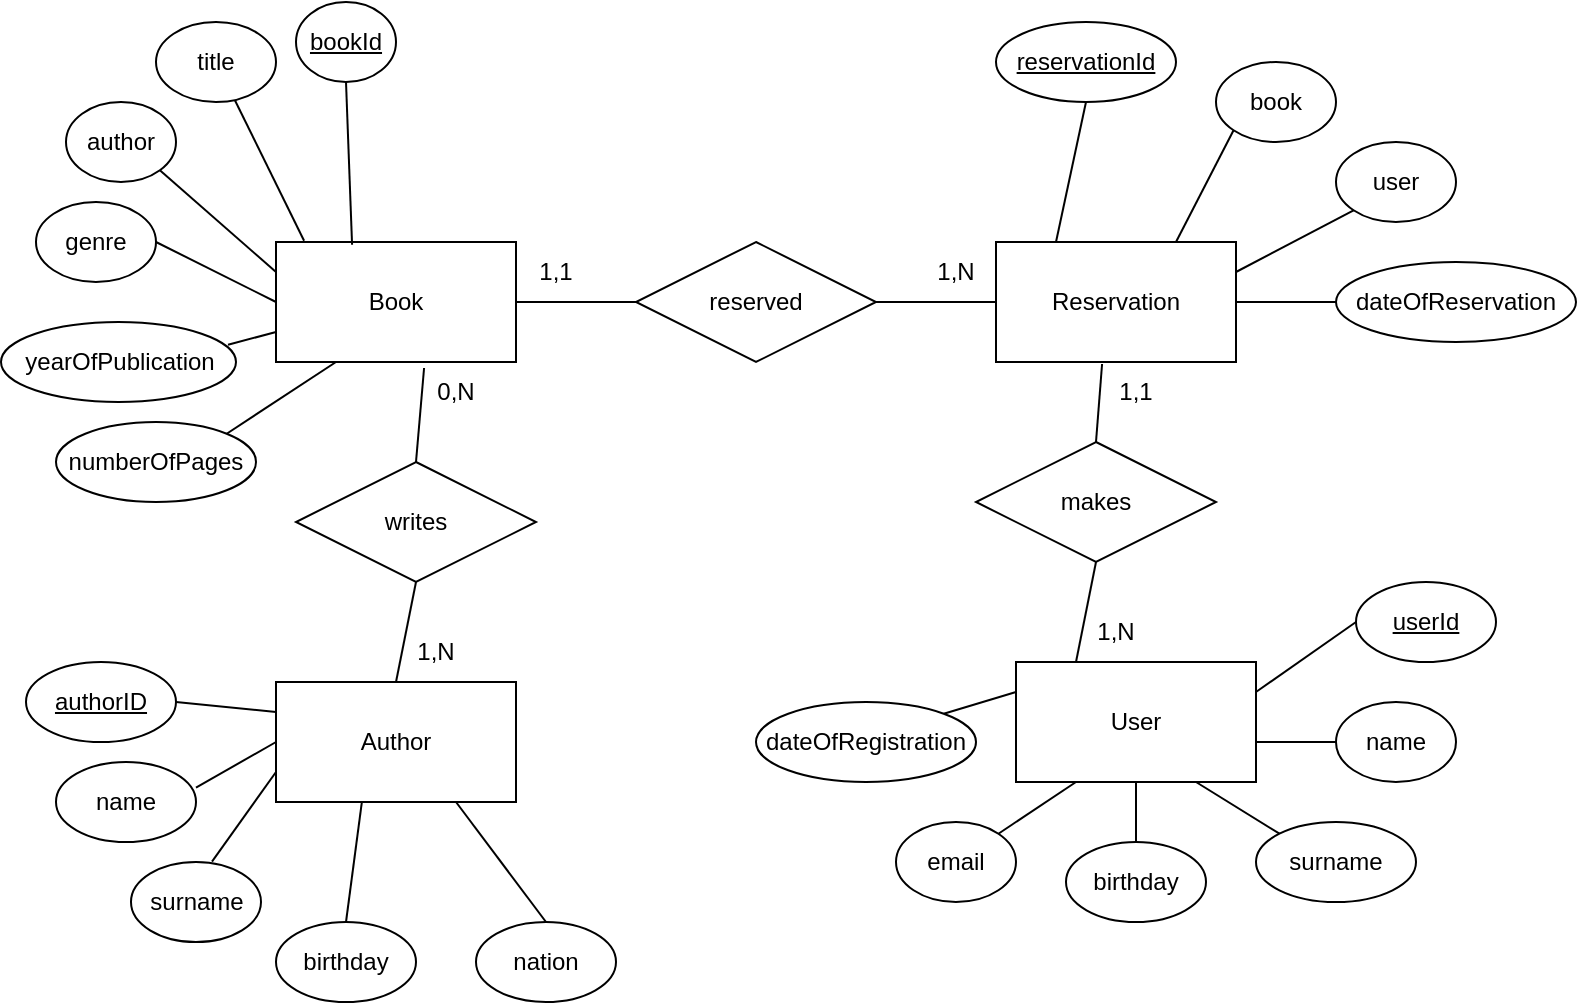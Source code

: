 <mxfile version="21.3.2" type="device">
  <diagram name="Pagina-1" id="1HgonJRInwOXEGXVrN4H">
    <mxGraphModel dx="880" dy="1653" grid="1" gridSize="10" guides="1" tooltips="1" connect="1" arrows="1" fold="1" page="1" pageScale="1" pageWidth="827" pageHeight="1169" math="0" shadow="0">
      <root>
        <mxCell id="0" />
        <mxCell id="1" parent="0" />
        <mxCell id="_OSf5fH9BBOZwDMvwgIE-2" value="Book" style="whiteSpace=wrap;html=1;align=center;" parent="1" vertex="1">
          <mxGeometry x="150" y="50" width="120" height="60" as="geometry" />
        </mxCell>
        <mxCell id="_OSf5fH9BBOZwDMvwgIE-3" value="Author" style="whiteSpace=wrap;html=1;align=center;" parent="1" vertex="1">
          <mxGeometry x="150" y="270" width="120" height="60" as="geometry" />
        </mxCell>
        <mxCell id="_OSf5fH9BBOZwDMvwgIE-4" value="User" style="whiteSpace=wrap;html=1;align=center;" parent="1" vertex="1">
          <mxGeometry x="520" y="260" width="120" height="60" as="geometry" />
        </mxCell>
        <mxCell id="_OSf5fH9BBOZwDMvwgIE-5" value="Reservation" style="whiteSpace=wrap;html=1;align=center;" parent="1" vertex="1">
          <mxGeometry x="510" y="50" width="120" height="60" as="geometry" />
        </mxCell>
        <mxCell id="_OSf5fH9BBOZwDMvwgIE-15" value="" style="endArrow=none;html=1;rounded=0;exitX=0.117;exitY=-0.01;exitDx=0;exitDy=0;exitPerimeter=0;" parent="1" source="_OSf5fH9BBOZwDMvwgIE-2" target="_OSf5fH9BBOZwDMvwgIE-16" edge="1">
          <mxGeometry width="50" height="50" relative="1" as="geometry">
            <mxPoint x="130" y="50" as="sourcePoint" />
            <mxPoint x="150" y="100" as="targetPoint" />
            <Array as="points" />
          </mxGeometry>
        </mxCell>
        <mxCell id="_OSf5fH9BBOZwDMvwgIE-16" value="title" style="ellipse;whiteSpace=wrap;html=1;align=center;" parent="1" vertex="1">
          <mxGeometry x="90" y="-60" width="60" height="40" as="geometry" />
        </mxCell>
        <mxCell id="_OSf5fH9BBOZwDMvwgIE-19" value="bookId" style="ellipse;whiteSpace=wrap;html=1;align=center;fontStyle=4;" parent="1" vertex="1">
          <mxGeometry x="160" y="-70" width="50" height="40" as="geometry" />
        </mxCell>
        <mxCell id="_OSf5fH9BBOZwDMvwgIE-22" value="" style="endArrow=none;html=1;rounded=0;exitX=0.5;exitY=1;exitDx=0;exitDy=0;entryX=0.317;entryY=0.023;entryDx=0;entryDy=0;entryPerimeter=0;" parent="1" source="_OSf5fH9BBOZwDMvwgIE-19" target="_OSf5fH9BBOZwDMvwgIE-2" edge="1">
          <mxGeometry width="50" height="50" relative="1" as="geometry">
            <mxPoint x="120" y="5" as="sourcePoint" />
            <mxPoint x="190" y="10" as="targetPoint" />
          </mxGeometry>
        </mxCell>
        <mxCell id="_OSf5fH9BBOZwDMvwgIE-23" value="author" style="ellipse;whiteSpace=wrap;html=1;align=center;" parent="1" vertex="1">
          <mxGeometry x="45" y="-20" width="55" height="40" as="geometry" />
        </mxCell>
        <mxCell id="_OSf5fH9BBOZwDMvwgIE-24" value="" style="endArrow=none;html=1;rounded=0;exitX=1;exitY=1;exitDx=0;exitDy=0;entryX=0;entryY=0.25;entryDx=0;entryDy=0;" parent="1" source="_OSf5fH9BBOZwDMvwgIE-23" target="_OSf5fH9BBOZwDMvwgIE-2" edge="1">
          <mxGeometry width="50" height="50" relative="1" as="geometry">
            <mxPoint x="100" y="120" as="sourcePoint" />
            <mxPoint x="130" y="80" as="targetPoint" />
          </mxGeometry>
        </mxCell>
        <mxCell id="_OSf5fH9BBOZwDMvwgIE-25" value="genre" style="ellipse;whiteSpace=wrap;html=1;align=center;" parent="1" vertex="1">
          <mxGeometry x="30" y="30" width="60" height="40" as="geometry" />
        </mxCell>
        <mxCell id="_OSf5fH9BBOZwDMvwgIE-26" value="" style="endArrow=none;html=1;rounded=0;exitX=1;exitY=0.5;exitDx=0;exitDy=0;entryX=0;entryY=0.5;entryDx=0;entryDy=0;" parent="1" source="_OSf5fH9BBOZwDMvwgIE-25" target="_OSf5fH9BBOZwDMvwgIE-2" edge="1">
          <mxGeometry width="50" height="50" relative="1" as="geometry">
            <mxPoint x="100" y="140" as="sourcePoint" />
            <mxPoint x="150" y="90" as="targetPoint" />
          </mxGeometry>
        </mxCell>
        <mxCell id="_OSf5fH9BBOZwDMvwgIE-27" value="yearOfPublication" style="ellipse;whiteSpace=wrap;html=1;align=center;" parent="1" vertex="1">
          <mxGeometry x="12.5" y="90" width="117.5" height="40" as="geometry" />
        </mxCell>
        <mxCell id="_OSf5fH9BBOZwDMvwgIE-28" value="" style="endArrow=none;html=1;rounded=0;exitX=0.966;exitY=0.285;exitDx=0;exitDy=0;exitPerimeter=0;entryX=0;entryY=0.75;entryDx=0;entryDy=0;" parent="1" source="_OSf5fH9BBOZwDMvwgIE-27" target="_OSf5fH9BBOZwDMvwgIE-2" edge="1">
          <mxGeometry width="50" height="50" relative="1" as="geometry">
            <mxPoint x="120" y="160" as="sourcePoint" />
            <mxPoint x="170" y="110" as="targetPoint" />
          </mxGeometry>
        </mxCell>
        <mxCell id="_OSf5fH9BBOZwDMvwgIE-29" value="numberOfPages" style="ellipse;whiteSpace=wrap;html=1;align=center;" parent="1" vertex="1">
          <mxGeometry x="40" y="140" width="100" height="40" as="geometry" />
        </mxCell>
        <mxCell id="_OSf5fH9BBOZwDMvwgIE-31" value="" style="endArrow=none;html=1;rounded=0;exitX=1;exitY=0;exitDx=0;exitDy=0;entryX=0.25;entryY=1;entryDx=0;entryDy=0;" parent="1" source="_OSf5fH9BBOZwDMvwgIE-29" target="_OSf5fH9BBOZwDMvwgIE-2" edge="1">
          <mxGeometry width="50" height="50" relative="1" as="geometry">
            <mxPoint x="130" y="160" as="sourcePoint" />
            <mxPoint x="160" y="130" as="targetPoint" />
          </mxGeometry>
        </mxCell>
        <mxCell id="_OSf5fH9BBOZwDMvwgIE-32" value="writes" style="shape=rhombus;perimeter=rhombusPerimeter;whiteSpace=wrap;html=1;align=center;" parent="1" vertex="1">
          <mxGeometry x="160" y="160" width="120" height="60" as="geometry" />
        </mxCell>
        <mxCell id="_OSf5fH9BBOZwDMvwgIE-34" value="" style="endArrow=none;html=1;rounded=0;exitX=0.5;exitY=0;exitDx=0;exitDy=0;entryX=0.617;entryY=1.05;entryDx=0;entryDy=0;entryPerimeter=0;" parent="1" source="_OSf5fH9BBOZwDMvwgIE-32" target="_OSf5fH9BBOZwDMvwgIE-2" edge="1">
          <mxGeometry width="50" height="50" relative="1" as="geometry">
            <mxPoint x="185" y="140" as="sourcePoint" />
            <mxPoint x="235" y="90" as="targetPoint" />
          </mxGeometry>
        </mxCell>
        <mxCell id="_OSf5fH9BBOZwDMvwgIE-35" value="" style="endArrow=none;html=1;rounded=0;exitX=0.5;exitY=0;exitDx=0;exitDy=0;entryX=0.5;entryY=1;entryDx=0;entryDy=0;" parent="1" source="_OSf5fH9BBOZwDMvwgIE-3" target="_OSf5fH9BBOZwDMvwgIE-32" edge="1">
          <mxGeometry width="50" height="50" relative="1" as="geometry">
            <mxPoint x="205" y="220" as="sourcePoint" />
            <mxPoint x="255" y="170" as="targetPoint" />
            <Array as="points" />
          </mxGeometry>
        </mxCell>
        <mxCell id="_OSf5fH9BBOZwDMvwgIE-36" value="reserved" style="shape=rhombus;perimeter=rhombusPerimeter;whiteSpace=wrap;html=1;align=center;" parent="1" vertex="1">
          <mxGeometry x="330" y="50" width="120" height="60" as="geometry" />
        </mxCell>
        <mxCell id="_OSf5fH9BBOZwDMvwgIE-37" value="" style="endArrow=none;html=1;rounded=0;exitX=1;exitY=0.5;exitDx=0;exitDy=0;entryX=0;entryY=0.5;entryDx=0;entryDy=0;" parent="1" source="_OSf5fH9BBOZwDMvwgIE-2" target="_OSf5fH9BBOZwDMvwgIE-36" edge="1">
          <mxGeometry width="50" height="50" relative="1" as="geometry">
            <mxPoint x="290" y="100" as="sourcePoint" />
            <mxPoint x="340" y="50" as="targetPoint" />
            <Array as="points" />
          </mxGeometry>
        </mxCell>
        <mxCell id="_OSf5fH9BBOZwDMvwgIE-38" value="" style="endArrow=none;html=1;rounded=0;entryX=0;entryY=0.5;entryDx=0;entryDy=0;exitX=1;exitY=0.5;exitDx=0;exitDy=0;" parent="1" source="_OSf5fH9BBOZwDMvwgIE-36" target="_OSf5fH9BBOZwDMvwgIE-5" edge="1">
          <mxGeometry width="50" height="50" relative="1" as="geometry">
            <mxPoint x="450" y="120" as="sourcePoint" />
            <mxPoint x="500" y="70" as="targetPoint" />
            <Array as="points" />
          </mxGeometry>
        </mxCell>
        <mxCell id="_OSf5fH9BBOZwDMvwgIE-39" value="makes" style="shape=rhombus;perimeter=rhombusPerimeter;whiteSpace=wrap;html=1;align=center;" parent="1" vertex="1">
          <mxGeometry x="500" y="150" width="120" height="60" as="geometry" />
        </mxCell>
        <mxCell id="_OSf5fH9BBOZwDMvwgIE-40" value="" style="endArrow=none;html=1;rounded=0;entryX=0.5;entryY=1;entryDx=0;entryDy=0;exitX=0.25;exitY=0;exitDx=0;exitDy=0;" parent="1" source="_OSf5fH9BBOZwDMvwgIE-4" target="_OSf5fH9BBOZwDMvwgIE-39" edge="1">
          <mxGeometry width="50" height="50" relative="1" as="geometry">
            <mxPoint x="390" y="280" as="sourcePoint" />
            <mxPoint x="440" y="230" as="targetPoint" />
          </mxGeometry>
        </mxCell>
        <mxCell id="_OSf5fH9BBOZwDMvwgIE-41" value="" style="endArrow=none;html=1;rounded=0;entryX=0.442;entryY=1.017;entryDx=0;entryDy=0;entryPerimeter=0;exitX=0.5;exitY=0;exitDx=0;exitDy=0;" parent="1" source="_OSf5fH9BBOZwDMvwgIE-39" target="_OSf5fH9BBOZwDMvwgIE-5" edge="1">
          <mxGeometry width="50" height="50" relative="1" as="geometry">
            <mxPoint x="390" y="280" as="sourcePoint" />
            <mxPoint x="440" y="230" as="targetPoint" />
          </mxGeometry>
        </mxCell>
        <mxCell id="_OSf5fH9BBOZwDMvwgIE-42" value="0,N" style="text;html=1;strokeColor=none;fillColor=none;align=center;verticalAlign=middle;whiteSpace=wrap;rounded=0;" parent="1" vertex="1">
          <mxGeometry x="210" y="110" width="60" height="30" as="geometry" />
        </mxCell>
        <mxCell id="_OSf5fH9BBOZwDMvwgIE-43" value="1,N" style="text;html=1;strokeColor=none;fillColor=none;align=center;verticalAlign=middle;whiteSpace=wrap;rounded=0;" parent="1" vertex="1">
          <mxGeometry x="200" y="240" width="60" height="30" as="geometry" />
        </mxCell>
        <mxCell id="_OSf5fH9BBOZwDMvwgIE-44" value="1,1" style="text;html=1;strokeColor=none;fillColor=none;align=center;verticalAlign=middle;whiteSpace=wrap;rounded=0;" parent="1" vertex="1">
          <mxGeometry x="260" y="50" width="60" height="30" as="geometry" />
        </mxCell>
        <mxCell id="_OSf5fH9BBOZwDMvwgIE-45" value="1,N" style="text;html=1;strokeColor=none;fillColor=none;align=center;verticalAlign=middle;whiteSpace=wrap;rounded=0;" parent="1" vertex="1">
          <mxGeometry x="460" y="50" width="60" height="30" as="geometry" />
        </mxCell>
        <mxCell id="_OSf5fH9BBOZwDMvwgIE-46" value="1,N" style="text;html=1;strokeColor=none;fillColor=none;align=center;verticalAlign=middle;whiteSpace=wrap;rounded=0;" parent="1" vertex="1">
          <mxGeometry x="540" y="230" width="60" height="30" as="geometry" />
        </mxCell>
        <mxCell id="_OSf5fH9BBOZwDMvwgIE-47" value="1,1" style="text;html=1;strokeColor=none;fillColor=none;align=center;verticalAlign=middle;whiteSpace=wrap;rounded=0;" parent="1" vertex="1">
          <mxGeometry x="550" y="110" width="60" height="30" as="geometry" />
        </mxCell>
        <mxCell id="_OSf5fH9BBOZwDMvwgIE-48" value="authorID" style="ellipse;whiteSpace=wrap;html=1;align=center;fontStyle=4;" parent="1" vertex="1">
          <mxGeometry x="25" y="260" width="75" height="40" as="geometry" />
        </mxCell>
        <mxCell id="_OSf5fH9BBOZwDMvwgIE-49" value="name" style="ellipse;whiteSpace=wrap;html=1;align=center;" parent="1" vertex="1">
          <mxGeometry x="40" y="310" width="70" height="40" as="geometry" />
        </mxCell>
        <mxCell id="_OSf5fH9BBOZwDMvwgIE-50" value="surname" style="ellipse;whiteSpace=wrap;html=1;align=center;" parent="1" vertex="1">
          <mxGeometry x="77.5" y="360" width="65" height="40" as="geometry" />
        </mxCell>
        <mxCell id="_OSf5fH9BBOZwDMvwgIE-51" value="birthday" style="ellipse;whiteSpace=wrap;html=1;align=center;" parent="1" vertex="1">
          <mxGeometry x="150" y="390" width="70" height="40" as="geometry" />
        </mxCell>
        <mxCell id="_OSf5fH9BBOZwDMvwgIE-52" value="nation" style="ellipse;whiteSpace=wrap;html=1;align=center;" parent="1" vertex="1">
          <mxGeometry x="250" y="390" width="70" height="40" as="geometry" />
        </mxCell>
        <mxCell id="_OSf5fH9BBOZwDMvwgIE-53" value="" style="endArrow=none;html=1;rounded=0;exitX=1;exitY=0.5;exitDx=0;exitDy=0;entryX=0;entryY=0.25;entryDx=0;entryDy=0;" parent="1" source="_OSf5fH9BBOZwDMvwgIE-48" target="_OSf5fH9BBOZwDMvwgIE-3" edge="1">
          <mxGeometry width="50" height="50" relative="1" as="geometry">
            <mxPoint x="390" y="280" as="sourcePoint" />
            <mxPoint x="440" y="230" as="targetPoint" />
          </mxGeometry>
        </mxCell>
        <mxCell id="_OSf5fH9BBOZwDMvwgIE-54" value="" style="endArrow=none;html=1;rounded=0;exitX=1;exitY=0.32;exitDx=0;exitDy=0;exitPerimeter=0;entryX=0;entryY=0.5;entryDx=0;entryDy=0;" parent="1" source="_OSf5fH9BBOZwDMvwgIE-49" target="_OSf5fH9BBOZwDMvwgIE-3" edge="1">
          <mxGeometry width="50" height="50" relative="1" as="geometry">
            <mxPoint x="390" y="280" as="sourcePoint" />
            <mxPoint x="440" y="230" as="targetPoint" />
          </mxGeometry>
        </mxCell>
        <mxCell id="_OSf5fH9BBOZwDMvwgIE-55" value="" style="endArrow=none;html=1;rounded=0;exitX=0.623;exitY=-0.005;exitDx=0;exitDy=0;exitPerimeter=0;entryX=0;entryY=0.75;entryDx=0;entryDy=0;" parent="1" source="_OSf5fH9BBOZwDMvwgIE-50" target="_OSf5fH9BBOZwDMvwgIE-3" edge="1">
          <mxGeometry width="50" height="50" relative="1" as="geometry">
            <mxPoint x="390" y="280" as="sourcePoint" />
            <mxPoint x="440" y="230" as="targetPoint" />
          </mxGeometry>
        </mxCell>
        <mxCell id="_OSf5fH9BBOZwDMvwgIE-56" value="" style="endArrow=none;html=1;rounded=0;exitX=0.5;exitY=0;exitDx=0;exitDy=0;entryX=0.358;entryY=0.997;entryDx=0;entryDy=0;entryPerimeter=0;" parent="1" source="_OSf5fH9BBOZwDMvwgIE-51" target="_OSf5fH9BBOZwDMvwgIE-3" edge="1">
          <mxGeometry width="50" height="50" relative="1" as="geometry">
            <mxPoint x="390" y="280" as="sourcePoint" />
            <mxPoint x="440" y="230" as="targetPoint" />
          </mxGeometry>
        </mxCell>
        <mxCell id="_OSf5fH9BBOZwDMvwgIE-57" value="" style="endArrow=none;html=1;rounded=0;exitX=0.5;exitY=0;exitDx=0;exitDy=0;entryX=0.75;entryY=1;entryDx=0;entryDy=0;" parent="1" source="_OSf5fH9BBOZwDMvwgIE-52" target="_OSf5fH9BBOZwDMvwgIE-3" edge="1">
          <mxGeometry width="50" height="50" relative="1" as="geometry">
            <mxPoint x="390" y="280" as="sourcePoint" />
            <mxPoint x="440" y="230" as="targetPoint" />
          </mxGeometry>
        </mxCell>
        <mxCell id="_OSf5fH9BBOZwDMvwgIE-58" value="reservationId" style="ellipse;whiteSpace=wrap;html=1;align=center;fontStyle=4;" parent="1" vertex="1">
          <mxGeometry x="510" y="-60" width="90" height="40" as="geometry" />
        </mxCell>
        <mxCell id="_OSf5fH9BBOZwDMvwgIE-59" value="book" style="ellipse;whiteSpace=wrap;html=1;align=center;" parent="1" vertex="1">
          <mxGeometry x="620" y="-40" width="60" height="40" as="geometry" />
        </mxCell>
        <mxCell id="_OSf5fH9BBOZwDMvwgIE-60" value="user" style="ellipse;whiteSpace=wrap;html=1;align=center;" parent="1" vertex="1">
          <mxGeometry x="680" width="60" height="40" as="geometry" />
        </mxCell>
        <mxCell id="_OSf5fH9BBOZwDMvwgIE-61" value="dateOfReservation" style="ellipse;whiteSpace=wrap;html=1;align=center;" parent="1" vertex="1">
          <mxGeometry x="680" y="60" width="120" height="40" as="geometry" />
        </mxCell>
        <mxCell id="_OSf5fH9BBOZwDMvwgIE-62" value="" style="endArrow=none;html=1;rounded=0;entryX=0.5;entryY=1;entryDx=0;entryDy=0;exitX=0.25;exitY=0;exitDx=0;exitDy=0;" parent="1" source="_OSf5fH9BBOZwDMvwgIE-5" target="_OSf5fH9BBOZwDMvwgIE-58" edge="1">
          <mxGeometry width="50" height="50" relative="1" as="geometry">
            <mxPoint x="390" y="200" as="sourcePoint" />
            <mxPoint x="440" y="150" as="targetPoint" />
          </mxGeometry>
        </mxCell>
        <mxCell id="_OSf5fH9BBOZwDMvwgIE-63" value="" style="endArrow=none;html=1;rounded=0;entryX=0;entryY=1;entryDx=0;entryDy=0;exitX=0.75;exitY=0;exitDx=0;exitDy=0;" parent="1" source="_OSf5fH9BBOZwDMvwgIE-5" target="_OSf5fH9BBOZwDMvwgIE-59" edge="1">
          <mxGeometry width="50" height="50" relative="1" as="geometry">
            <mxPoint x="390" y="200" as="sourcePoint" />
            <mxPoint x="440" y="150" as="targetPoint" />
          </mxGeometry>
        </mxCell>
        <mxCell id="_OSf5fH9BBOZwDMvwgIE-64" value="" style="endArrow=none;html=1;rounded=0;entryX=0;entryY=1;entryDx=0;entryDy=0;exitX=1;exitY=0.25;exitDx=0;exitDy=0;" parent="1" source="_OSf5fH9BBOZwDMvwgIE-5" target="_OSf5fH9BBOZwDMvwgIE-60" edge="1">
          <mxGeometry width="50" height="50" relative="1" as="geometry">
            <mxPoint x="390" y="200" as="sourcePoint" />
            <mxPoint x="440" y="150" as="targetPoint" />
          </mxGeometry>
        </mxCell>
        <mxCell id="_OSf5fH9BBOZwDMvwgIE-65" value="" style="endArrow=none;html=1;rounded=0;entryX=0;entryY=0.5;entryDx=0;entryDy=0;exitX=1;exitY=0.5;exitDx=0;exitDy=0;" parent="1" source="_OSf5fH9BBOZwDMvwgIE-5" target="_OSf5fH9BBOZwDMvwgIE-61" edge="1">
          <mxGeometry width="50" height="50" relative="1" as="geometry">
            <mxPoint x="390" y="200" as="sourcePoint" />
            <mxPoint x="440" y="150" as="targetPoint" />
          </mxGeometry>
        </mxCell>
        <mxCell id="_OSf5fH9BBOZwDMvwgIE-66" value="userId" style="ellipse;whiteSpace=wrap;html=1;align=center;fontStyle=4;" parent="1" vertex="1">
          <mxGeometry x="690" y="220" width="70" height="40" as="geometry" />
        </mxCell>
        <mxCell id="_OSf5fH9BBOZwDMvwgIE-67" value="name" style="ellipse;whiteSpace=wrap;html=1;align=center;" parent="1" vertex="1">
          <mxGeometry x="680" y="280" width="60" height="40" as="geometry" />
        </mxCell>
        <mxCell id="_OSf5fH9BBOZwDMvwgIE-68" value="surname" style="ellipse;whiteSpace=wrap;html=1;align=center;" parent="1" vertex="1">
          <mxGeometry x="640" y="340" width="80" height="40" as="geometry" />
        </mxCell>
        <mxCell id="_OSf5fH9BBOZwDMvwgIE-69" value="birthday" style="ellipse;whiteSpace=wrap;html=1;align=center;" parent="1" vertex="1">
          <mxGeometry x="545" y="350" width="70" height="40" as="geometry" />
        </mxCell>
        <mxCell id="_OSf5fH9BBOZwDMvwgIE-70" value="email" style="ellipse;whiteSpace=wrap;html=1;align=center;" parent="1" vertex="1">
          <mxGeometry x="460" y="340" width="60" height="40" as="geometry" />
        </mxCell>
        <mxCell id="_OSf5fH9BBOZwDMvwgIE-71" value="dateOfRegistration" style="ellipse;whiteSpace=wrap;html=1;align=center;" parent="1" vertex="1">
          <mxGeometry x="390" y="280" width="110" height="40" as="geometry" />
        </mxCell>
        <mxCell id="_OSf5fH9BBOZwDMvwgIE-72" value="" style="endArrow=none;html=1;rounded=0;entryX=0;entryY=0.5;entryDx=0;entryDy=0;exitX=1;exitY=0.25;exitDx=0;exitDy=0;" parent="1" source="_OSf5fH9BBOZwDMvwgIE-4" target="_OSf5fH9BBOZwDMvwgIE-66" edge="1">
          <mxGeometry width="50" height="50" relative="1" as="geometry">
            <mxPoint x="390" y="280" as="sourcePoint" />
            <mxPoint x="440" y="230" as="targetPoint" />
          </mxGeometry>
        </mxCell>
        <mxCell id="_OSf5fH9BBOZwDMvwgIE-73" value="" style="endArrow=none;html=1;rounded=0;entryX=0;entryY=0.5;entryDx=0;entryDy=0;" parent="1" target="_OSf5fH9BBOZwDMvwgIE-67" edge="1">
          <mxGeometry width="50" height="50" relative="1" as="geometry">
            <mxPoint x="640" y="300" as="sourcePoint" />
            <mxPoint x="440" y="230" as="targetPoint" />
          </mxGeometry>
        </mxCell>
        <mxCell id="_OSf5fH9BBOZwDMvwgIE-74" value="" style="endArrow=none;html=1;rounded=0;exitX=0;exitY=0;exitDx=0;exitDy=0;entryX=0.75;entryY=1;entryDx=0;entryDy=0;" parent="1" source="_OSf5fH9BBOZwDMvwgIE-68" target="_OSf5fH9BBOZwDMvwgIE-4" edge="1">
          <mxGeometry width="50" height="50" relative="1" as="geometry">
            <mxPoint x="390" y="280" as="sourcePoint" />
            <mxPoint x="440" y="230" as="targetPoint" />
          </mxGeometry>
        </mxCell>
        <mxCell id="_OSf5fH9BBOZwDMvwgIE-75" value="" style="endArrow=none;html=1;rounded=0;entryX=0.5;entryY=0;entryDx=0;entryDy=0;exitX=0.5;exitY=1;exitDx=0;exitDy=0;" parent="1" source="_OSf5fH9BBOZwDMvwgIE-4" target="_OSf5fH9BBOZwDMvwgIE-69" edge="1">
          <mxGeometry width="50" height="50" relative="1" as="geometry">
            <mxPoint x="390" y="280" as="sourcePoint" />
            <mxPoint x="440" y="230" as="targetPoint" />
          </mxGeometry>
        </mxCell>
        <mxCell id="_OSf5fH9BBOZwDMvwgIE-76" value="" style="endArrow=none;html=1;rounded=0;entryX=1;entryY=0;entryDx=0;entryDy=0;exitX=0.25;exitY=1;exitDx=0;exitDy=0;" parent="1" source="_OSf5fH9BBOZwDMvwgIE-4" target="_OSf5fH9BBOZwDMvwgIE-70" edge="1">
          <mxGeometry width="50" height="50" relative="1" as="geometry">
            <mxPoint x="390" y="280" as="sourcePoint" />
            <mxPoint x="440" y="230" as="targetPoint" />
          </mxGeometry>
        </mxCell>
        <mxCell id="_OSf5fH9BBOZwDMvwgIE-77" value="" style="endArrow=none;html=1;rounded=0;entryX=0;entryY=0.25;entryDx=0;entryDy=0;exitX=1;exitY=0;exitDx=0;exitDy=0;" parent="1" source="_OSf5fH9BBOZwDMvwgIE-71" target="_OSf5fH9BBOZwDMvwgIE-4" edge="1">
          <mxGeometry width="50" height="50" relative="1" as="geometry">
            <mxPoint x="390" y="280" as="sourcePoint" />
            <mxPoint x="440" y="230" as="targetPoint" />
          </mxGeometry>
        </mxCell>
      </root>
    </mxGraphModel>
  </diagram>
</mxfile>
